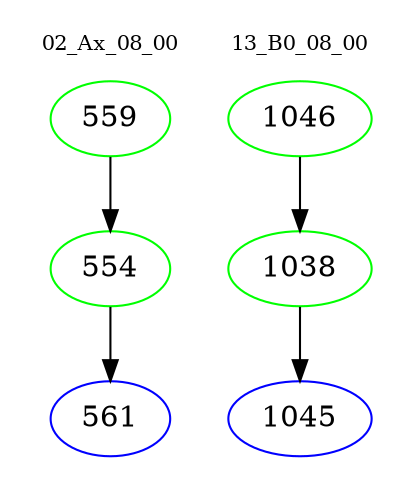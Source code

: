 digraph{
subgraph cluster_0 {
color = white
label = "02_Ax_08_00";
fontsize=10;
T0_559 [label="559", color="green"]
T0_559 -> T0_554 [color="black"]
T0_554 [label="554", color="green"]
T0_554 -> T0_561 [color="black"]
T0_561 [label="561", color="blue"]
}
subgraph cluster_1 {
color = white
label = "13_B0_08_00";
fontsize=10;
T1_1046 [label="1046", color="green"]
T1_1046 -> T1_1038 [color="black"]
T1_1038 [label="1038", color="green"]
T1_1038 -> T1_1045 [color="black"]
T1_1045 [label="1045", color="blue"]
}
}
